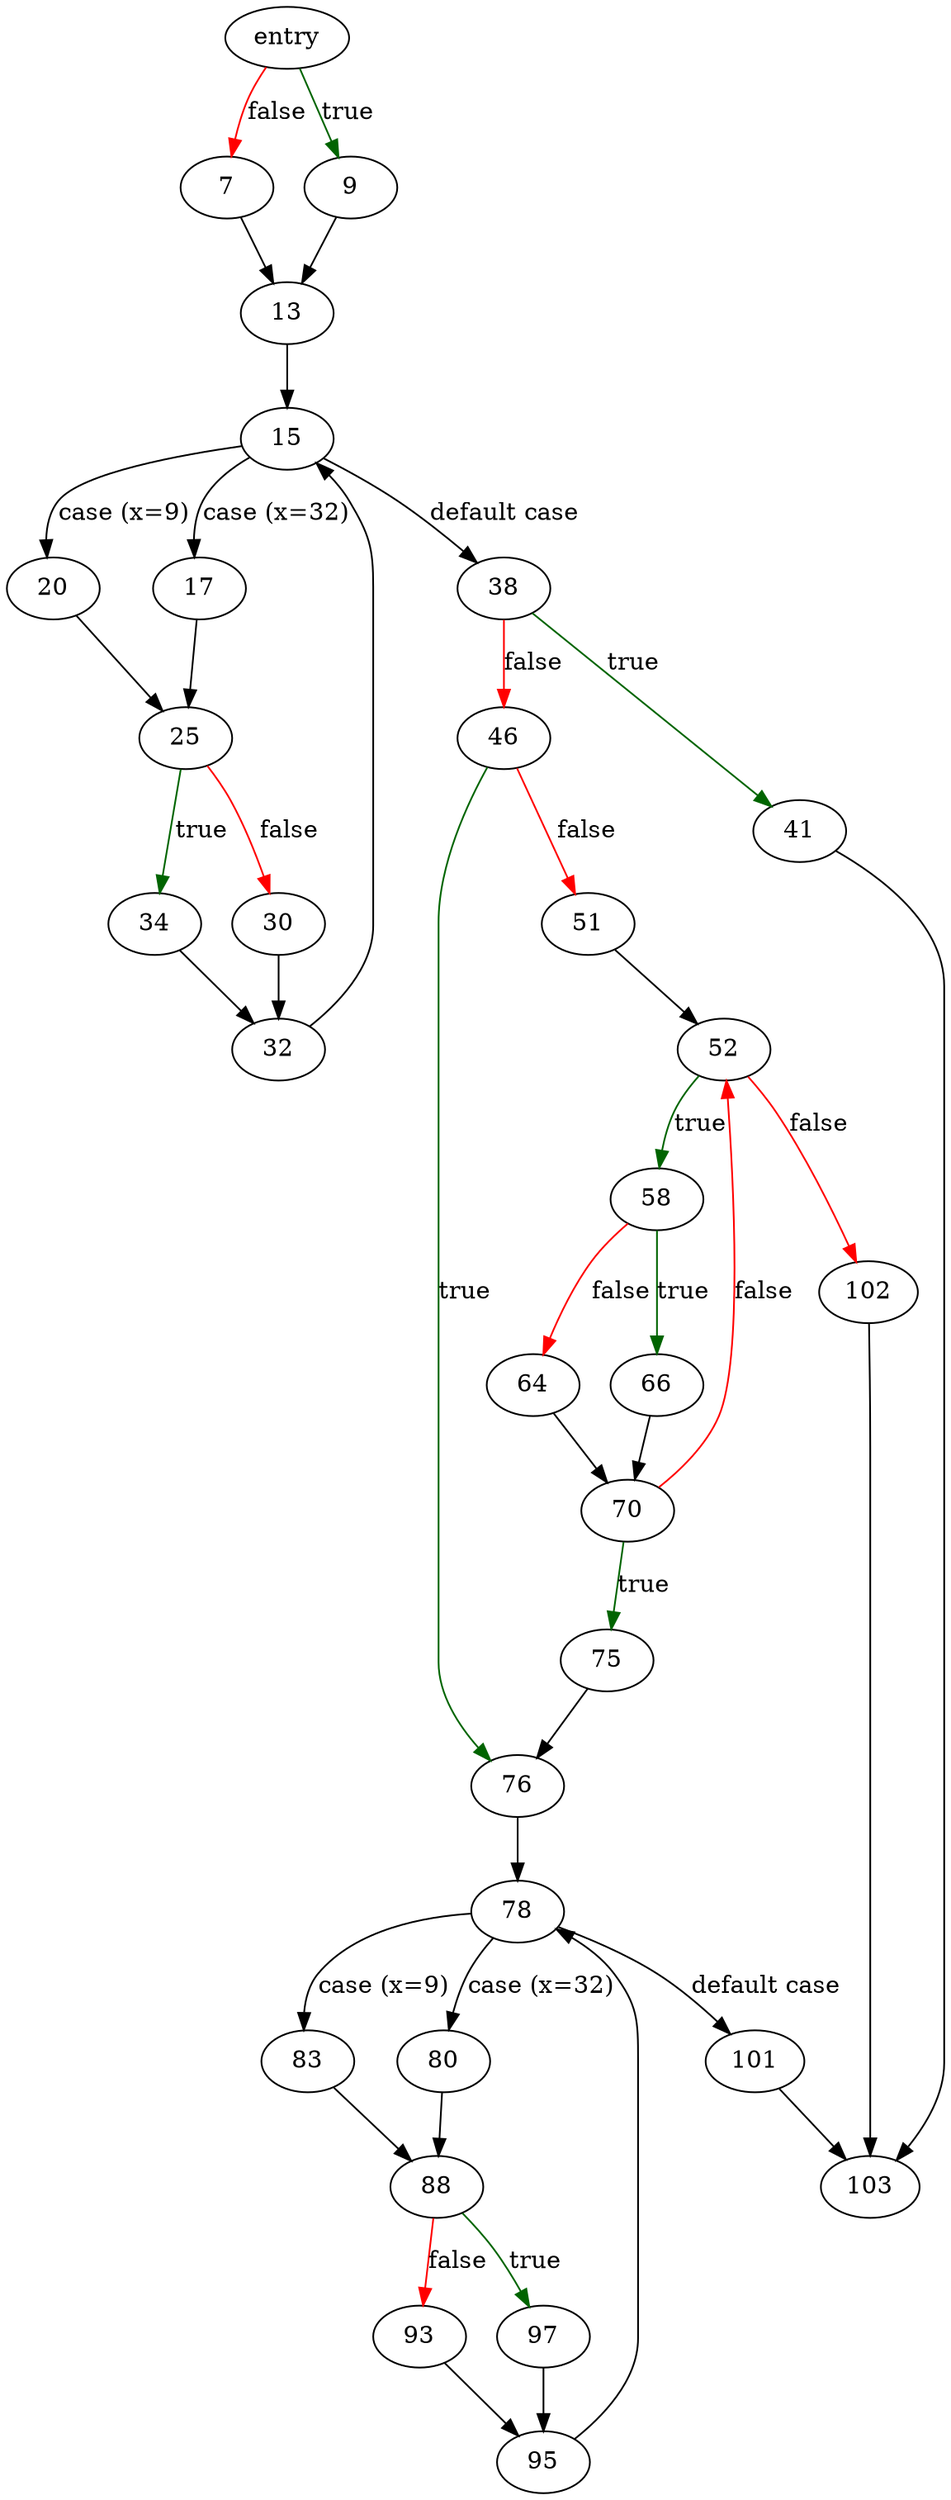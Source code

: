 digraph "get_prefix" {
	// Node definitions.
	1 [label=entry];
	7;
	9;
	13;
	15;
	17;
	20;
	25;
	30;
	32;
	34;
	38;
	41;
	46;
	51;
	52;
	58;
	64;
	66;
	70;
	75;
	76;
	78;
	80;
	83;
	88;
	93;
	95;
	97;
	101;
	102;
	103;

	// Edge definitions.
	1 -> 7 [
		color=red
		label=false
	];
	1 -> 9 [
		color=darkgreen
		label=true
	];
	7 -> 13;
	9 -> 13;
	13 -> 15;
	15 -> 17 [label="case (x=32)"];
	15 -> 20 [label="case (x=9)"];
	15 -> 38 [label="default case"];
	17 -> 25;
	20 -> 25;
	25 -> 30 [
		color=red
		label=false
	];
	25 -> 34 [
		color=darkgreen
		label=true
	];
	30 -> 32;
	32 -> 15;
	34 -> 32;
	38 -> 41 [
		color=darkgreen
		label=true
	];
	38 -> 46 [
		color=red
		label=false
	];
	41 -> 103;
	46 -> 51 [
		color=red
		label=false
	];
	46 -> 76 [
		color=darkgreen
		label=true
	];
	51 -> 52;
	52 -> 58 [
		color=darkgreen
		label=true
	];
	52 -> 102 [
		color=red
		label=false
	];
	58 -> 64 [
		color=red
		label=false
	];
	58 -> 66 [
		color=darkgreen
		label=true
	];
	64 -> 70;
	66 -> 70;
	70 -> 52 [
		color=red
		label=false
	];
	70 -> 75 [
		color=darkgreen
		label=true
	];
	75 -> 76;
	76 -> 78;
	78 -> 80 [label="case (x=32)"];
	78 -> 83 [label="case (x=9)"];
	78 -> 101 [label="default case"];
	80 -> 88;
	83 -> 88;
	88 -> 93 [
		color=red
		label=false
	];
	88 -> 97 [
		color=darkgreen
		label=true
	];
	93 -> 95;
	95 -> 78;
	97 -> 95;
	101 -> 103;
	102 -> 103;
}
